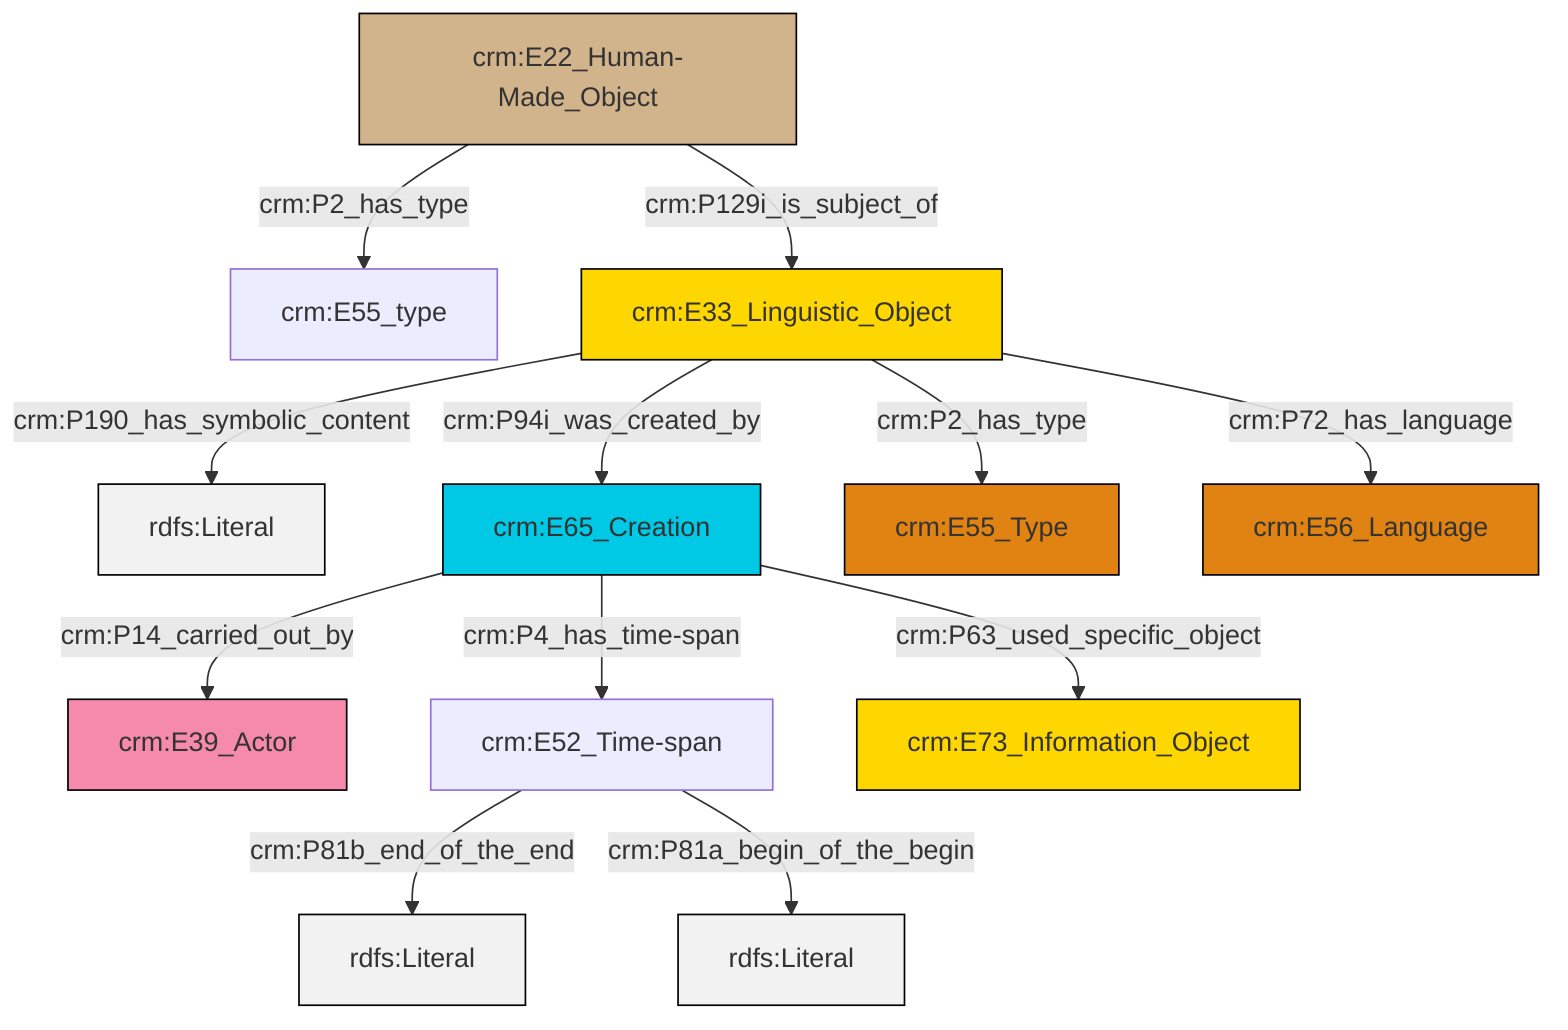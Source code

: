 graph TD
classDef Literal fill:#f2f2f2,stroke:#000000;
classDef CRM_Entity fill:#FFFFFF,stroke:#000000;
classDef Temporal_Entity fill:#00C9E6, stroke:#000000;
classDef Type fill:#E18312, stroke:#000000;
classDef Time-Span fill:#2C9C91, stroke:#000000;
classDef Appellation fill:#FFEB7F, stroke:#000000;
classDef Place fill:#008836, stroke:#000000;
classDef Persistent_Item fill:#B266B2, stroke:#000000;
classDef Conceptual_Object fill:#FFD700, stroke:#000000;
classDef Physical_Thing fill:#D2B48C, stroke:#000000;
classDef Actor fill:#f58aad, stroke:#000000;
classDef PC_Classes fill:#4ce600, stroke:#000000;
classDef Multi fill:#cccccc,stroke:#000000;

4["crm:E33_Linguistic_Object"]:::Conceptual_Object -->|crm:P190_has_symbolic_content| 5[rdfs:Literal]:::Literal
6["crm:E65_Creation"]:::Temporal_Entity -->|crm:P4_has_time-span| 7["crm:E52_Time-span"]:::Default
7["crm:E52_Time-span"]:::Default -->|crm:P81b_end_of_the_end| 9[rdfs:Literal]:::Literal
10["crm:E22_Human-Made_Object"]:::Physical_Thing -->|crm:P129i_is_subject_of| 4["crm:E33_Linguistic_Object"]:::Conceptual_Object
4["crm:E33_Linguistic_Object"]:::Conceptual_Object -->|crm:P2_has_type| 11["crm:E55_Type"]:::Type
4["crm:E33_Linguistic_Object"]:::Conceptual_Object -->|crm:P94i_was_created_by| 6["crm:E65_Creation"]:::Temporal_Entity
4["crm:E33_Linguistic_Object"]:::Conceptual_Object -->|crm:P72_has_language| 13["crm:E56_Language"]:::Type
6["crm:E65_Creation"]:::Temporal_Entity -->|crm:P63_used_specific_object| 14["crm:E73_Information_Object"]:::Conceptual_Object
10["crm:E22_Human-Made_Object"]:::Physical_Thing -->|crm:P2_has_type| 2["crm:E55_type"]:::Default
6["crm:E65_Creation"]:::Temporal_Entity -->|crm:P14_carried_out_by| 0["crm:E39_Actor"]:::Actor
7["crm:E52_Time-span"]:::Default -->|crm:P81a_begin_of_the_begin| 18[rdfs:Literal]:::Literal